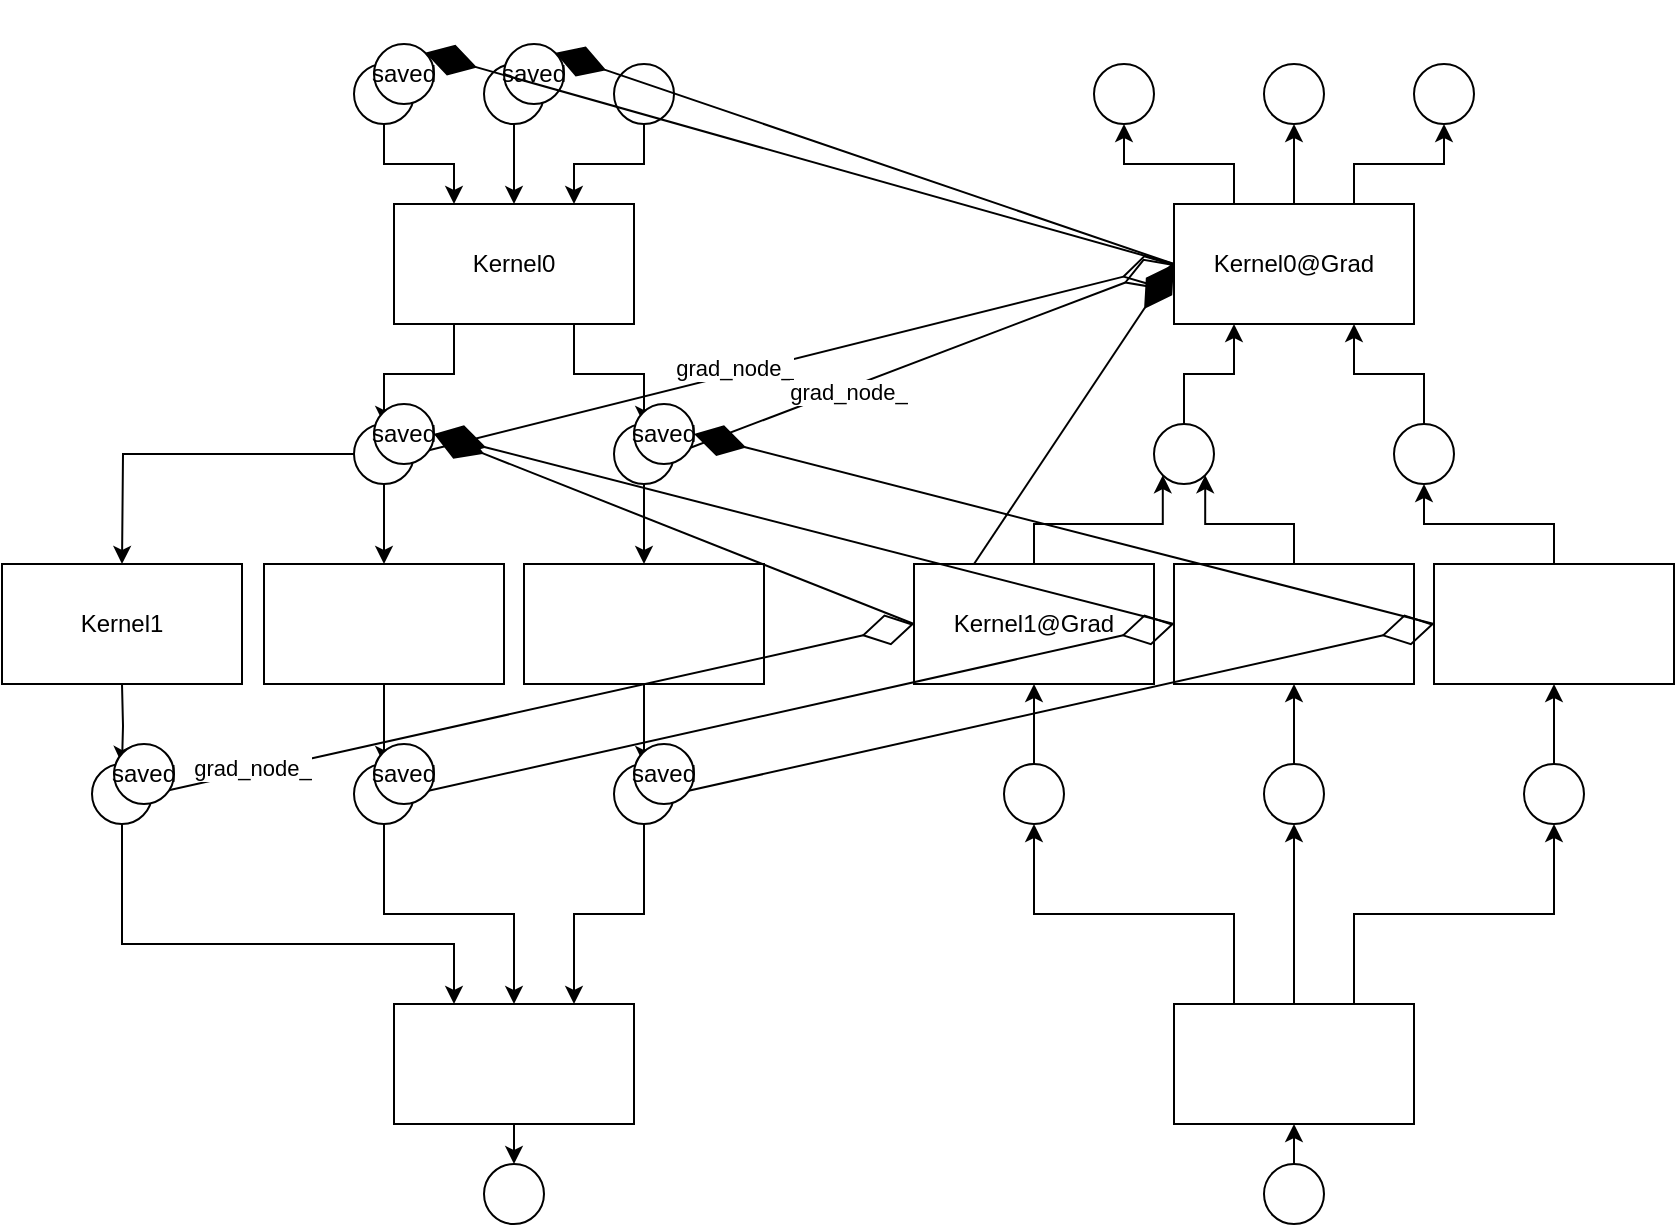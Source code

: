 <mxfile version="14.7.0" type="github">
  <diagram id="0DJYUY8ch2f8IM3TA5SE" name="Page-1">
    <mxGraphModel dx="2066" dy="1837" grid="1" gridSize="10" guides="1" tooltips="1" connect="1" arrows="1" fold="1" page="1" pageScale="1" pageWidth="850" pageHeight="1100" math="0" shadow="0">
      <root>
        <mxCell id="0" />
        <mxCell id="1" parent="0" />
        <mxCell id="eb2m-4a9DOcAGtwHDoFN-1" style="edgeStyle=orthogonalEdgeStyle;rounded=0;orthogonalLoop=1;jettySize=auto;html=1;exitX=0.25;exitY=1;exitDx=0;exitDy=0;entryX=0.5;entryY=0;entryDx=0;entryDy=0;" edge="1" parent="1" source="eb2m-4a9DOcAGtwHDoFN-3" target="eb2m-4a9DOcAGtwHDoFN-12">
          <mxGeometry relative="1" as="geometry" />
        </mxCell>
        <mxCell id="eb2m-4a9DOcAGtwHDoFN-2" style="edgeStyle=orthogonalEdgeStyle;rounded=0;orthogonalLoop=1;jettySize=auto;html=1;exitX=0.75;exitY=1;exitDx=0;exitDy=0;entryX=0.5;entryY=0;entryDx=0;entryDy=0;" edge="1" parent="1" source="eb2m-4a9DOcAGtwHDoFN-3" target="eb2m-4a9DOcAGtwHDoFN-14">
          <mxGeometry relative="1" as="geometry" />
        </mxCell>
        <mxCell id="eb2m-4a9DOcAGtwHDoFN-3" value="Kernel0" style="rounded=0;whiteSpace=wrap;html=1;" vertex="1" parent="1">
          <mxGeometry x="340" y="100" width="120" height="60" as="geometry" />
        </mxCell>
        <mxCell id="eb2m-4a9DOcAGtwHDoFN-4" style="edgeStyle=orthogonalEdgeStyle;rounded=0;orthogonalLoop=1;jettySize=auto;html=1;exitX=0.5;exitY=1;exitDx=0;exitDy=0;entryX=0.25;entryY=0;entryDx=0;entryDy=0;" edge="1" parent="1" source="eb2m-4a9DOcAGtwHDoFN-5" target="eb2m-4a9DOcAGtwHDoFN-3">
          <mxGeometry relative="1" as="geometry" />
        </mxCell>
        <mxCell id="eb2m-4a9DOcAGtwHDoFN-5" value="" style="ellipse;whiteSpace=wrap;html=1;" vertex="1" parent="1">
          <mxGeometry x="320" y="30" width="30" height="30" as="geometry" />
        </mxCell>
        <mxCell id="eb2m-4a9DOcAGtwHDoFN-6" style="edgeStyle=orthogonalEdgeStyle;rounded=0;orthogonalLoop=1;jettySize=auto;html=1;exitX=0.5;exitY=1;exitDx=0;exitDy=0;entryX=0.5;entryY=0;entryDx=0;entryDy=0;" edge="1" parent="1" source="eb2m-4a9DOcAGtwHDoFN-7" target="eb2m-4a9DOcAGtwHDoFN-3">
          <mxGeometry relative="1" as="geometry" />
        </mxCell>
        <mxCell id="eb2m-4a9DOcAGtwHDoFN-7" value="" style="ellipse;whiteSpace=wrap;html=1;" vertex="1" parent="1">
          <mxGeometry x="385" y="30" width="30" height="30" as="geometry" />
        </mxCell>
        <mxCell id="eb2m-4a9DOcAGtwHDoFN-8" style="edgeStyle=orthogonalEdgeStyle;rounded=0;orthogonalLoop=1;jettySize=auto;html=1;exitX=0.5;exitY=1;exitDx=0;exitDy=0;entryX=0.75;entryY=0;entryDx=0;entryDy=0;" edge="1" parent="1" source="eb2m-4a9DOcAGtwHDoFN-9" target="eb2m-4a9DOcAGtwHDoFN-3">
          <mxGeometry relative="1" as="geometry" />
        </mxCell>
        <mxCell id="eb2m-4a9DOcAGtwHDoFN-9" value="" style="ellipse;whiteSpace=wrap;html=1;" vertex="1" parent="1">
          <mxGeometry x="450" y="30" width="30" height="30" as="geometry" />
        </mxCell>
        <mxCell id="eb2m-4a9DOcAGtwHDoFN-10" style="edgeStyle=orthogonalEdgeStyle;rounded=0;orthogonalLoop=1;jettySize=auto;html=1;exitX=0.5;exitY=1;exitDx=0;exitDy=0;" edge="1" parent="1" source="eb2m-4a9DOcAGtwHDoFN-12" target="eb2m-4a9DOcAGtwHDoFN-16">
          <mxGeometry relative="1" as="geometry" />
        </mxCell>
        <mxCell id="eb2m-4a9DOcAGtwHDoFN-11" style="edgeStyle=orthogonalEdgeStyle;rounded=0;orthogonalLoop=1;jettySize=auto;html=1;exitX=0;exitY=0.5;exitDx=0;exitDy=0;" edge="1" parent="1" source="eb2m-4a9DOcAGtwHDoFN-12">
          <mxGeometry relative="1" as="geometry">
            <mxPoint x="204" y="280" as="targetPoint" />
          </mxGeometry>
        </mxCell>
        <mxCell id="eb2m-4a9DOcAGtwHDoFN-12" value="" style="ellipse;whiteSpace=wrap;html=1;" vertex="1" parent="1">
          <mxGeometry x="320" y="210" width="30" height="30" as="geometry" />
        </mxCell>
        <mxCell id="eb2m-4a9DOcAGtwHDoFN-13" style="edgeStyle=orthogonalEdgeStyle;rounded=0;orthogonalLoop=1;jettySize=auto;html=1;exitX=0.5;exitY=1;exitDx=0;exitDy=0;entryX=0.5;entryY=0;entryDx=0;entryDy=0;" edge="1" parent="1" source="eb2m-4a9DOcAGtwHDoFN-14" target="eb2m-4a9DOcAGtwHDoFN-18">
          <mxGeometry relative="1" as="geometry" />
        </mxCell>
        <mxCell id="eb2m-4a9DOcAGtwHDoFN-14" value="" style="ellipse;whiteSpace=wrap;html=1;" vertex="1" parent="1">
          <mxGeometry x="450" y="210" width="30" height="30" as="geometry" />
        </mxCell>
        <mxCell id="eb2m-4a9DOcAGtwHDoFN-15" style="edgeStyle=orthogonalEdgeStyle;rounded=0;orthogonalLoop=1;jettySize=auto;html=1;exitX=0.5;exitY=1;exitDx=0;exitDy=0;" edge="1" parent="1" source="eb2m-4a9DOcAGtwHDoFN-16" target="eb2m-4a9DOcAGtwHDoFN-20">
          <mxGeometry relative="1" as="geometry" />
        </mxCell>
        <mxCell id="eb2m-4a9DOcAGtwHDoFN-16" value="" style="rounded=0;whiteSpace=wrap;html=1;" vertex="1" parent="1">
          <mxGeometry x="275" y="280" width="120" height="60" as="geometry" />
        </mxCell>
        <mxCell id="eb2m-4a9DOcAGtwHDoFN-17" style="edgeStyle=orthogonalEdgeStyle;rounded=0;orthogonalLoop=1;jettySize=auto;html=1;exitX=0.5;exitY=1;exitDx=0;exitDy=0;" edge="1" parent="1" source="eb2m-4a9DOcAGtwHDoFN-18" target="eb2m-4a9DOcAGtwHDoFN-22">
          <mxGeometry relative="1" as="geometry" />
        </mxCell>
        <mxCell id="eb2m-4a9DOcAGtwHDoFN-18" value="" style="rounded=0;whiteSpace=wrap;html=1;" vertex="1" parent="1">
          <mxGeometry x="405" y="280" width="120" height="60" as="geometry" />
        </mxCell>
        <mxCell id="eb2m-4a9DOcAGtwHDoFN-19" style="edgeStyle=orthogonalEdgeStyle;rounded=0;orthogonalLoop=1;jettySize=auto;html=1;exitX=0.5;exitY=1;exitDx=0;exitDy=0;" edge="1" parent="1" source="eb2m-4a9DOcAGtwHDoFN-20" target="eb2m-4a9DOcAGtwHDoFN-24">
          <mxGeometry relative="1" as="geometry" />
        </mxCell>
        <mxCell id="eb2m-4a9DOcAGtwHDoFN-20" value="" style="ellipse;whiteSpace=wrap;html=1;" vertex="1" parent="1">
          <mxGeometry x="320" y="380" width="30" height="30" as="geometry" />
        </mxCell>
        <mxCell id="eb2m-4a9DOcAGtwHDoFN-21" style="edgeStyle=orthogonalEdgeStyle;rounded=0;orthogonalLoop=1;jettySize=auto;html=1;exitX=0.5;exitY=1;exitDx=0;exitDy=0;entryX=0.75;entryY=0;entryDx=0;entryDy=0;" edge="1" parent="1" source="eb2m-4a9DOcAGtwHDoFN-22" target="eb2m-4a9DOcAGtwHDoFN-24">
          <mxGeometry relative="1" as="geometry" />
        </mxCell>
        <mxCell id="eb2m-4a9DOcAGtwHDoFN-22" value="" style="ellipse;whiteSpace=wrap;html=1;" vertex="1" parent="1">
          <mxGeometry x="450" y="380" width="30" height="30" as="geometry" />
        </mxCell>
        <mxCell id="eb2m-4a9DOcAGtwHDoFN-23" style="edgeStyle=orthogonalEdgeStyle;rounded=0;orthogonalLoop=1;jettySize=auto;html=1;exitX=0.5;exitY=1;exitDx=0;exitDy=0;entryX=0.5;entryY=0;entryDx=0;entryDy=0;" edge="1" parent="1" source="eb2m-4a9DOcAGtwHDoFN-24" target="eb2m-4a9DOcAGtwHDoFN-25">
          <mxGeometry relative="1" as="geometry" />
        </mxCell>
        <mxCell id="eb2m-4a9DOcAGtwHDoFN-24" value="" style="rounded=0;whiteSpace=wrap;html=1;" vertex="1" parent="1">
          <mxGeometry x="340" y="500" width="120" height="60" as="geometry" />
        </mxCell>
        <mxCell id="eb2m-4a9DOcAGtwHDoFN-25" value="" style="ellipse;whiteSpace=wrap;html=1;" vertex="1" parent="1">
          <mxGeometry x="385" y="580" width="30" height="30" as="geometry" />
        </mxCell>
        <mxCell id="eb2m-4a9DOcAGtwHDoFN-26" style="edgeStyle=orthogonalEdgeStyle;rounded=0;orthogonalLoop=1;jettySize=auto;html=1;exitX=0.25;exitY=0;exitDx=0;exitDy=0;entryX=0.5;entryY=1;entryDx=0;entryDy=0;" edge="1" parent="1" source="eb2m-4a9DOcAGtwHDoFN-29" target="eb2m-4a9DOcAGtwHDoFN-68">
          <mxGeometry relative="1" as="geometry" />
        </mxCell>
        <mxCell id="eb2m-4a9DOcAGtwHDoFN-27" style="edgeStyle=orthogonalEdgeStyle;rounded=0;orthogonalLoop=1;jettySize=auto;html=1;exitX=0.5;exitY=0;exitDx=0;exitDy=0;entryX=0.5;entryY=1;entryDx=0;entryDy=0;" edge="1" parent="1" source="eb2m-4a9DOcAGtwHDoFN-29" target="eb2m-4a9DOcAGtwHDoFN-72">
          <mxGeometry relative="1" as="geometry" />
        </mxCell>
        <mxCell id="eb2m-4a9DOcAGtwHDoFN-28" style="edgeStyle=orthogonalEdgeStyle;rounded=0;orthogonalLoop=1;jettySize=auto;html=1;exitX=0.75;exitY=0;exitDx=0;exitDy=0;entryX=0.5;entryY=1;entryDx=0;entryDy=0;" edge="1" parent="1" source="eb2m-4a9DOcAGtwHDoFN-29" target="eb2m-4a9DOcAGtwHDoFN-70">
          <mxGeometry relative="1" as="geometry" />
        </mxCell>
        <mxCell id="eb2m-4a9DOcAGtwHDoFN-29" value="" style="rounded=0;whiteSpace=wrap;html=1;" vertex="1" parent="1">
          <mxGeometry x="730" y="500" width="120" height="60" as="geometry" />
        </mxCell>
        <mxCell id="eb2m-4a9DOcAGtwHDoFN-30" style="edgeStyle=orthogonalEdgeStyle;rounded=0;orthogonalLoop=1;jettySize=auto;html=1;exitX=0.5;exitY=0;exitDx=0;exitDy=0;entryX=0.5;entryY=1;entryDx=0;entryDy=0;" edge="1" parent="1" source="eb2m-4a9DOcAGtwHDoFN-31" target="eb2m-4a9DOcAGtwHDoFN-29">
          <mxGeometry relative="1" as="geometry" />
        </mxCell>
        <mxCell id="eb2m-4a9DOcAGtwHDoFN-31" value="" style="ellipse;whiteSpace=wrap;html=1;" vertex="1" parent="1">
          <mxGeometry x="775" y="580" width="30" height="30" as="geometry" />
        </mxCell>
        <mxCell id="eb2m-4a9DOcAGtwHDoFN-32" value="" style="edgeStyle=orthogonalEdgeStyle;rounded=0;orthogonalLoop=1;jettySize=auto;html=1;exitX=0.5;exitY=0;exitDx=0;exitDy=0;entryX=0;entryY=1;entryDx=0;entryDy=0;" edge="1" parent="1" source="eb2m-4a9DOcAGtwHDoFN-33" target="eb2m-4a9DOcAGtwHDoFN-62">
          <mxGeometry relative="1" as="geometry" />
        </mxCell>
        <mxCell id="eb2m-4a9DOcAGtwHDoFN-33" value="Kernel1@Grad" style="rounded=0;whiteSpace=wrap;html=1;" vertex="1" parent="1">
          <mxGeometry x="600" y="280" width="120" height="60" as="geometry" />
        </mxCell>
        <mxCell id="eb2m-4a9DOcAGtwHDoFN-34" value="" style="edgeStyle=orthogonalEdgeStyle;rounded=0;orthogonalLoop=1;jettySize=auto;html=1;exitX=0.5;exitY=0;exitDx=0;exitDy=0;entryX=1;entryY=1;entryDx=0;entryDy=0;" edge="1" parent="1" source="eb2m-4a9DOcAGtwHDoFN-35" target="eb2m-4a9DOcAGtwHDoFN-62">
          <mxGeometry relative="1" as="geometry" />
        </mxCell>
        <mxCell id="eb2m-4a9DOcAGtwHDoFN-35" value="" style="rounded=0;whiteSpace=wrap;html=1;" vertex="1" parent="1">
          <mxGeometry x="730" y="280" width="120" height="60" as="geometry" />
        </mxCell>
        <mxCell id="eb2m-4a9DOcAGtwHDoFN-36" style="edgeStyle=orthogonalEdgeStyle;rounded=0;orthogonalLoop=1;jettySize=auto;html=1;exitX=0.25;exitY=0;exitDx=0;exitDy=0;entryX=0.5;entryY=1;entryDx=0;entryDy=0;" edge="1" parent="1" source="eb2m-4a9DOcAGtwHDoFN-39" target="eb2m-4a9DOcAGtwHDoFN-48">
          <mxGeometry relative="1" as="geometry" />
        </mxCell>
        <mxCell id="eb2m-4a9DOcAGtwHDoFN-37" style="edgeStyle=orthogonalEdgeStyle;rounded=0;orthogonalLoop=1;jettySize=auto;html=1;exitX=0.5;exitY=0;exitDx=0;exitDy=0;entryX=0.5;entryY=1;entryDx=0;entryDy=0;" edge="1" parent="1" source="eb2m-4a9DOcAGtwHDoFN-39" target="eb2m-4a9DOcAGtwHDoFN-49">
          <mxGeometry relative="1" as="geometry" />
        </mxCell>
        <mxCell id="eb2m-4a9DOcAGtwHDoFN-38" style="edgeStyle=orthogonalEdgeStyle;rounded=0;orthogonalLoop=1;jettySize=auto;html=1;exitX=0.75;exitY=0;exitDx=0;exitDy=0;entryX=0.5;entryY=1;entryDx=0;entryDy=0;" edge="1" parent="1" source="eb2m-4a9DOcAGtwHDoFN-39" target="eb2m-4a9DOcAGtwHDoFN-50">
          <mxGeometry relative="1" as="geometry" />
        </mxCell>
        <mxCell id="eb2m-4a9DOcAGtwHDoFN-39" value="Kernel0@Grad" style="rounded=0;whiteSpace=wrap;html=1;" vertex="1" parent="1">
          <mxGeometry x="730" y="100" width="120" height="60" as="geometry" />
        </mxCell>
        <mxCell id="eb2m-4a9DOcAGtwHDoFN-40" value="saved" style="ellipse;whiteSpace=wrap;html=1;" vertex="1" parent="1">
          <mxGeometry x="395" y="20" width="30" height="30" as="geometry" />
        </mxCell>
        <mxCell id="eb2m-4a9DOcAGtwHDoFN-41" value="saved" style="ellipse;whiteSpace=wrap;html=1;" vertex="1" parent="1">
          <mxGeometry x="330" y="20" width="30" height="30" as="geometry" />
        </mxCell>
        <mxCell id="eb2m-4a9DOcAGtwHDoFN-42" value="" style="endArrow=diamondThin;endFill=0;endSize=24;html=1;exitX=1;exitY=0.5;exitDx=0;exitDy=0;entryX=0;entryY=0.5;entryDx=0;entryDy=0;" edge="1" parent="1" source="eb2m-4a9DOcAGtwHDoFN-12" target="eb2m-4a9DOcAGtwHDoFN-39">
          <mxGeometry width="160" relative="1" as="geometry">
            <mxPoint x="390" y="240" as="sourcePoint" />
            <mxPoint x="550" y="240" as="targetPoint" />
          </mxGeometry>
        </mxCell>
        <mxCell id="eb2m-4a9DOcAGtwHDoFN-43" value="grad_node_" style="edgeLabel;html=1;align=center;verticalAlign=middle;resizable=0;points=[];" vertex="1" connectable="0" parent="eb2m-4a9DOcAGtwHDoFN-42">
          <mxGeometry x="-0.154" y="3" relative="1" as="geometry">
            <mxPoint as="offset" />
          </mxGeometry>
        </mxCell>
        <mxCell id="eb2m-4a9DOcAGtwHDoFN-44" value="" style="endArrow=diamondThin;endFill=0;endSize=24;html=1;exitX=1;exitY=0.5;exitDx=0;exitDy=0;entryX=0;entryY=0.5;entryDx=0;entryDy=0;" edge="1" parent="1" source="eb2m-4a9DOcAGtwHDoFN-14" target="eb2m-4a9DOcAGtwHDoFN-39">
          <mxGeometry width="160" relative="1" as="geometry">
            <mxPoint x="600" y="220" as="sourcePoint" />
            <mxPoint x="760" y="220" as="targetPoint" />
          </mxGeometry>
        </mxCell>
        <mxCell id="eb2m-4a9DOcAGtwHDoFN-45" value="grad_node_" style="edgeLabel;html=1;align=center;verticalAlign=middle;resizable=0;points=[];" vertex="1" connectable="0" parent="eb2m-4a9DOcAGtwHDoFN-44">
          <mxGeometry x="-0.312" y="-1" relative="1" as="geometry">
            <mxPoint as="offset" />
          </mxGeometry>
        </mxCell>
        <mxCell id="eb2m-4a9DOcAGtwHDoFN-46" value="" style="endArrow=diamondThin;endFill=1;endSize=24;html=1;exitX=0;exitY=0.5;exitDx=0;exitDy=0;entryX=1;entryY=0;entryDx=0;entryDy=0;" edge="1" parent="1" source="eb2m-4a9DOcAGtwHDoFN-39" target="eb2m-4a9DOcAGtwHDoFN-41">
          <mxGeometry width="160" relative="1" as="geometry">
            <mxPoint x="630" y="230" as="sourcePoint" />
            <mxPoint x="790" y="230" as="targetPoint" />
          </mxGeometry>
        </mxCell>
        <mxCell id="eb2m-4a9DOcAGtwHDoFN-47" value="" style="endArrow=diamondThin;endFill=1;endSize=24;html=1;exitX=0;exitY=0.5;exitDx=0;exitDy=0;entryX=1;entryY=0;entryDx=0;entryDy=0;" edge="1" parent="1" source="eb2m-4a9DOcAGtwHDoFN-39" target="eb2m-4a9DOcAGtwHDoFN-40">
          <mxGeometry width="160" relative="1" as="geometry">
            <mxPoint x="660" y="125" as="sourcePoint" />
            <mxPoint x="365.607" y="204.393" as="targetPoint" />
          </mxGeometry>
        </mxCell>
        <mxCell id="eb2m-4a9DOcAGtwHDoFN-48" value="" style="ellipse;whiteSpace=wrap;html=1;" vertex="1" parent="1">
          <mxGeometry x="690" y="30" width="30" height="30" as="geometry" />
        </mxCell>
        <mxCell id="eb2m-4a9DOcAGtwHDoFN-49" value="" style="ellipse;whiteSpace=wrap;html=1;" vertex="1" parent="1">
          <mxGeometry x="775" y="30" width="30" height="30" as="geometry" />
        </mxCell>
        <mxCell id="eb2m-4a9DOcAGtwHDoFN-50" value="" style="ellipse;whiteSpace=wrap;html=1;" vertex="1" parent="1">
          <mxGeometry x="850" y="30" width="30" height="30" as="geometry" />
        </mxCell>
        <mxCell id="eb2m-4a9DOcAGtwHDoFN-51" style="edgeStyle=orthogonalEdgeStyle;rounded=0;orthogonalLoop=1;jettySize=auto;html=1;exitX=0.5;exitY=1;exitDx=0;exitDy=0;" edge="1" parent="1" target="eb2m-4a9DOcAGtwHDoFN-56">
          <mxGeometry relative="1" as="geometry">
            <mxPoint x="204" y="340" as="sourcePoint" />
          </mxGeometry>
        </mxCell>
        <mxCell id="eb2m-4a9DOcAGtwHDoFN-52" style="edgeStyle=orthogonalEdgeStyle;rounded=0;orthogonalLoop=1;jettySize=auto;html=1;exitX=0.5;exitY=0;exitDx=0;exitDy=0;entryX=0.5;entryY=1;entryDx=0;entryDy=0;" edge="1" parent="1" source="eb2m-4a9DOcAGtwHDoFN-54" target="eb2m-4a9DOcAGtwHDoFN-64">
          <mxGeometry relative="1" as="geometry" />
        </mxCell>
        <mxCell id="eb2m-4a9DOcAGtwHDoFN-54" value="" style="rounded=0;whiteSpace=wrap;html=1;" vertex="1" parent="1">
          <mxGeometry x="860" y="280" width="120" height="60" as="geometry" />
        </mxCell>
        <mxCell id="eb2m-4a9DOcAGtwHDoFN-55" style="edgeStyle=orthogonalEdgeStyle;rounded=0;orthogonalLoop=1;jettySize=auto;html=1;exitX=0.5;exitY=1;exitDx=0;exitDy=0;entryX=0.25;entryY=0;entryDx=0;entryDy=0;" edge="1" parent="1" source="eb2m-4a9DOcAGtwHDoFN-56" target="eb2m-4a9DOcAGtwHDoFN-24">
          <mxGeometry relative="1" as="geometry">
            <Array as="points">
              <mxPoint x="204" y="470" />
              <mxPoint x="370" y="470" />
            </Array>
          </mxGeometry>
        </mxCell>
        <mxCell id="eb2m-4a9DOcAGtwHDoFN-56" value="" style="ellipse;whiteSpace=wrap;html=1;" vertex="1" parent="1">
          <mxGeometry x="189" y="380" width="30" height="30" as="geometry" />
        </mxCell>
        <mxCell id="eb2m-4a9DOcAGtwHDoFN-57" value="" style="endArrow=diamondThin;endFill=0;endSize=24;html=1;exitX=1;exitY=0.5;exitDx=0;exitDy=0;entryX=0;entryY=0.5;entryDx=0;entryDy=0;" edge="1" parent="1" source="eb2m-4a9DOcAGtwHDoFN-56" target="eb2m-4a9DOcAGtwHDoFN-33">
          <mxGeometry width="160" relative="1" as="geometry">
            <mxPoint x="30" y="540" as="sourcePoint" />
            <mxPoint x="190" y="540" as="targetPoint" />
          </mxGeometry>
        </mxCell>
        <mxCell id="eb2m-4a9DOcAGtwHDoFN-58" value="grad_node_" style="edgeLabel;html=1;align=center;verticalAlign=middle;resizable=0;points=[];" vertex="1" connectable="0" parent="eb2m-4a9DOcAGtwHDoFN-57">
          <mxGeometry x="-0.736" y="2" relative="1" as="geometry">
            <mxPoint as="offset" />
          </mxGeometry>
        </mxCell>
        <mxCell id="eb2m-4a9DOcAGtwHDoFN-59" value="" style="endArrow=diamondThin;endFill=1;endSize=24;html=1;exitX=0.25;exitY=0;exitDx=0;exitDy=0;" edge="1" parent="1" source="eb2m-4a9DOcAGtwHDoFN-33">
          <mxGeometry width="160" relative="1" as="geometry">
            <mxPoint x="620" y="250" as="sourcePoint" />
            <mxPoint x="730" y="130" as="targetPoint" />
          </mxGeometry>
        </mxCell>
        <mxCell id="eb2m-4a9DOcAGtwHDoFN-61" style="edgeStyle=orthogonalEdgeStyle;rounded=0;orthogonalLoop=1;jettySize=auto;html=1;exitX=0.5;exitY=0;exitDx=0;exitDy=0;entryX=0.25;entryY=1;entryDx=0;entryDy=0;" edge="1" parent="1" source="eb2m-4a9DOcAGtwHDoFN-62" target="eb2m-4a9DOcAGtwHDoFN-39">
          <mxGeometry relative="1" as="geometry" />
        </mxCell>
        <mxCell id="eb2m-4a9DOcAGtwHDoFN-62" value="" style="ellipse;whiteSpace=wrap;html=1;" vertex="1" parent="1">
          <mxGeometry x="720" y="210" width="30" height="30" as="geometry" />
        </mxCell>
        <mxCell id="eb2m-4a9DOcAGtwHDoFN-63" style="edgeStyle=orthogonalEdgeStyle;rounded=0;orthogonalLoop=1;jettySize=auto;html=1;exitX=0.5;exitY=0;exitDx=0;exitDy=0;entryX=0.75;entryY=1;entryDx=0;entryDy=0;" edge="1" parent="1" source="eb2m-4a9DOcAGtwHDoFN-64" target="eb2m-4a9DOcAGtwHDoFN-39">
          <mxGeometry relative="1" as="geometry" />
        </mxCell>
        <mxCell id="eb2m-4a9DOcAGtwHDoFN-64" value="" style="ellipse;whiteSpace=wrap;html=1;" vertex="1" parent="1">
          <mxGeometry x="840" y="210" width="30" height="30" as="geometry" />
        </mxCell>
        <mxCell id="eb2m-4a9DOcAGtwHDoFN-67" style="edgeStyle=orthogonalEdgeStyle;rounded=0;orthogonalLoop=1;jettySize=auto;html=1;exitX=0.5;exitY=0;exitDx=0;exitDy=0;entryX=0.5;entryY=1;entryDx=0;entryDy=0;" edge="1" parent="1" source="eb2m-4a9DOcAGtwHDoFN-68" target="eb2m-4a9DOcAGtwHDoFN-33">
          <mxGeometry relative="1" as="geometry" />
        </mxCell>
        <mxCell id="eb2m-4a9DOcAGtwHDoFN-68" value="" style="ellipse;whiteSpace=wrap;html=1;" vertex="1" parent="1">
          <mxGeometry x="645" y="380" width="30" height="30" as="geometry" />
        </mxCell>
        <mxCell id="eb2m-4a9DOcAGtwHDoFN-69" style="edgeStyle=orthogonalEdgeStyle;rounded=0;orthogonalLoop=1;jettySize=auto;html=1;exitX=0.5;exitY=0;exitDx=0;exitDy=0;entryX=0.5;entryY=1;entryDx=0;entryDy=0;" edge="1" parent="1" source="eb2m-4a9DOcAGtwHDoFN-70" target="eb2m-4a9DOcAGtwHDoFN-54">
          <mxGeometry relative="1" as="geometry" />
        </mxCell>
        <mxCell id="eb2m-4a9DOcAGtwHDoFN-70" value="" style="ellipse;whiteSpace=wrap;html=1;" vertex="1" parent="1">
          <mxGeometry x="905" y="380" width="30" height="30" as="geometry" />
        </mxCell>
        <mxCell id="eb2m-4a9DOcAGtwHDoFN-71" style="edgeStyle=orthogonalEdgeStyle;rounded=0;orthogonalLoop=1;jettySize=auto;html=1;exitX=0.5;exitY=0;exitDx=0;exitDy=0;entryX=0.5;entryY=1;entryDx=0;entryDy=0;" edge="1" parent="1" source="eb2m-4a9DOcAGtwHDoFN-72" target="eb2m-4a9DOcAGtwHDoFN-35">
          <mxGeometry relative="1" as="geometry" />
        </mxCell>
        <mxCell id="eb2m-4a9DOcAGtwHDoFN-72" value="" style="ellipse;whiteSpace=wrap;html=1;" vertex="1" parent="1">
          <mxGeometry x="775" y="380" width="30" height="30" as="geometry" />
        </mxCell>
        <mxCell id="eb2m-4a9DOcAGtwHDoFN-73" value="saved" style="ellipse;whiteSpace=wrap;html=1;" vertex="1" parent="1">
          <mxGeometry x="460" y="200" width="30" height="30" as="geometry" />
        </mxCell>
        <mxCell id="eb2m-4a9DOcAGtwHDoFN-74" value="saved" style="ellipse;whiteSpace=wrap;html=1;" vertex="1" parent="1">
          <mxGeometry x="330" y="200" width="30" height="30" as="geometry" />
        </mxCell>
        <mxCell id="eb2m-4a9DOcAGtwHDoFN-75" value="saved" style="ellipse;whiteSpace=wrap;html=1;" vertex="1" parent="1">
          <mxGeometry x="200" y="370" width="30" height="30" as="geometry" />
        </mxCell>
        <mxCell id="eb2m-4a9DOcAGtwHDoFN-76" value="" style="endArrow=diamondThin;endFill=0;endSize=24;html=1;exitX=1;exitY=0.5;exitDx=0;exitDy=0;entryX=0;entryY=0.5;entryDx=0;entryDy=0;" edge="1" parent="1" source="eb2m-4a9DOcAGtwHDoFN-20" target="eb2m-4a9DOcAGtwHDoFN-35">
          <mxGeometry width="160" relative="1" as="geometry">
            <mxPoint x="90" y="600" as="sourcePoint" />
            <mxPoint x="250" y="600" as="targetPoint" />
          </mxGeometry>
        </mxCell>
        <mxCell id="eb2m-4a9DOcAGtwHDoFN-77" value="saved" style="ellipse;whiteSpace=wrap;html=1;" vertex="1" parent="1">
          <mxGeometry x="330" y="370" width="30" height="30" as="geometry" />
        </mxCell>
        <mxCell id="eb2m-4a9DOcAGtwHDoFN-78" value="" style="endArrow=diamondThin;endFill=0;endSize=24;html=1;exitX=1;exitY=0.5;exitDx=0;exitDy=0;entryX=0;entryY=0.5;entryDx=0;entryDy=0;" edge="1" parent="1" source="eb2m-4a9DOcAGtwHDoFN-22" target="eb2m-4a9DOcAGtwHDoFN-54">
          <mxGeometry width="160" relative="1" as="geometry">
            <mxPoint x="355.607" y="415.607" as="sourcePoint" />
            <mxPoint x="740" y="320" as="targetPoint" />
          </mxGeometry>
        </mxCell>
        <mxCell id="eb2m-4a9DOcAGtwHDoFN-79" value="saved" style="ellipse;whiteSpace=wrap;html=1;" vertex="1" parent="1">
          <mxGeometry x="460" y="370" width="30" height="30" as="geometry" />
        </mxCell>
        <mxCell id="eb2m-4a9DOcAGtwHDoFN-80" value="" style="endArrow=diamondThin;endFill=1;endSize=24;html=1;exitX=0;exitY=0.5;exitDx=0;exitDy=0;entryX=1;entryY=0.5;entryDx=0;entryDy=0;" edge="1" parent="1" source="eb2m-4a9DOcAGtwHDoFN-33" target="eb2m-4a9DOcAGtwHDoFN-74">
          <mxGeometry width="160" relative="1" as="geometry">
            <mxPoint x="590" y="470" as="sourcePoint" />
            <mxPoint x="750" y="470" as="targetPoint" />
          </mxGeometry>
        </mxCell>
        <mxCell id="eb2m-4a9DOcAGtwHDoFN-81" value="" style="endArrow=diamondThin;endFill=1;endSize=24;html=1;exitX=0;exitY=0.5;exitDx=0;exitDy=0;entryX=1;entryY=0.5;entryDx=0;entryDy=0;" edge="1" parent="1" source="eb2m-4a9DOcAGtwHDoFN-54" target="eb2m-4a9DOcAGtwHDoFN-73">
          <mxGeometry width="160" relative="1" as="geometry">
            <mxPoint x="610" y="320" as="sourcePoint" />
            <mxPoint x="370" y="225" as="targetPoint" />
          </mxGeometry>
        </mxCell>
        <mxCell id="eb2m-4a9DOcAGtwHDoFN-82" value="" style="endArrow=diamondThin;endFill=1;endSize=24;html=1;exitX=0;exitY=0.5;exitDx=0;exitDy=0;entryX=1;entryY=0.5;entryDx=0;entryDy=0;" edge="1" parent="1" source="eb2m-4a9DOcAGtwHDoFN-35" target="eb2m-4a9DOcAGtwHDoFN-74">
          <mxGeometry width="160" relative="1" as="geometry">
            <mxPoint x="610" y="320" as="sourcePoint" />
            <mxPoint x="370" y="225" as="targetPoint" />
          </mxGeometry>
        </mxCell>
        <mxCell id="eb2m-4a9DOcAGtwHDoFN-84" value="Kernel1" style="rounded=0;whiteSpace=wrap;html=1;" vertex="1" parent="1">
          <mxGeometry x="144" y="280" width="120" height="60" as="geometry" />
        </mxCell>
      </root>
    </mxGraphModel>
  </diagram>
</mxfile>
